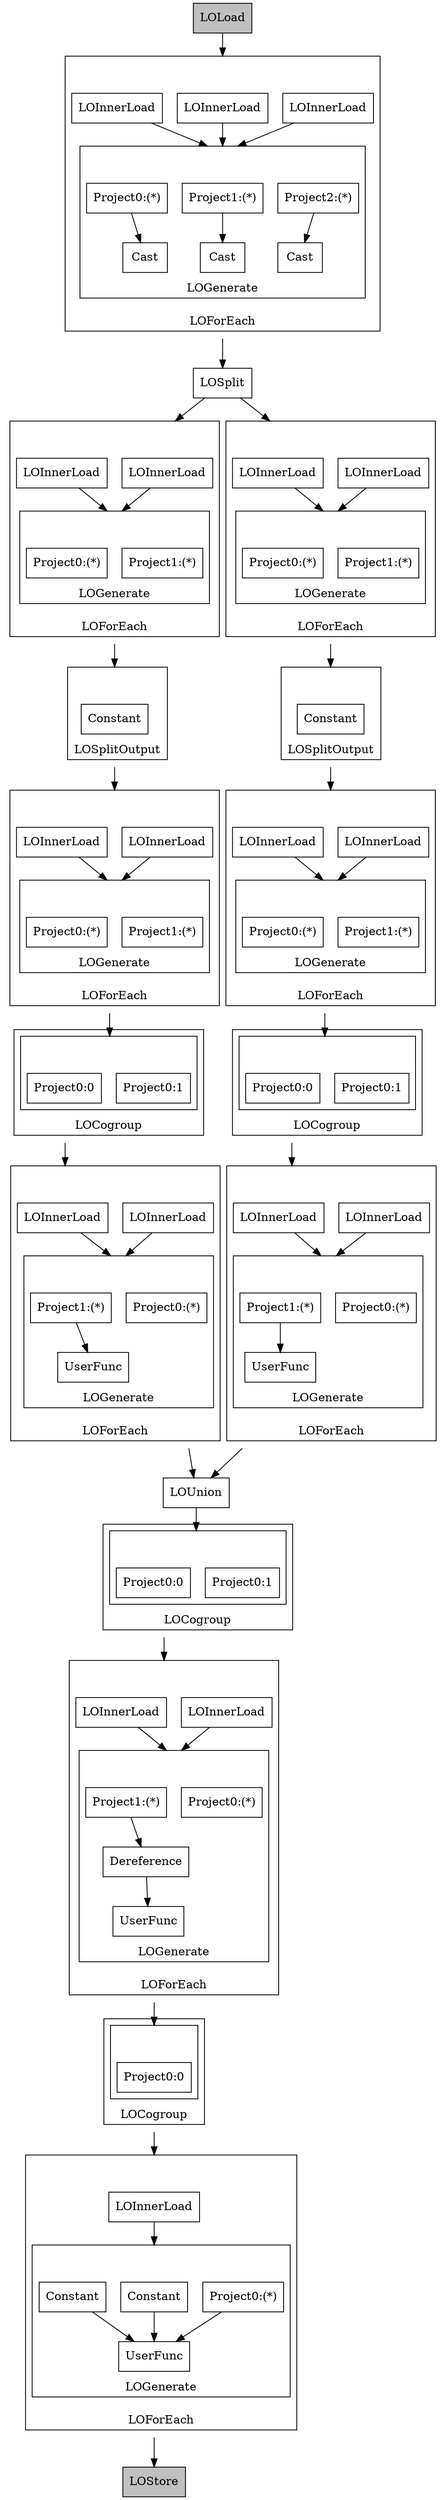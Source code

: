 #-----------------------------------------------
# New Logical Plan:
#-----------------------------------------------
digraph plan {
compound=true;
node [shape=rect];
s1017997535_in [label="", style=invis, height=0, width=0];
s1017997535_out [label="", style=invis, height=0, width=0];
subgraph cluster_1017997535 {
label="LOForEach"labelloc=b;
1843853990 [label="LOInnerLoad"];
s859295820_in [label="", style=invis, height=0, width=0];
s859295820_out [label="", style=invis, height=0, width=0];
subgraph cluster_859295820 {
label="LOGenerate"labelloc=b;
1825983295 [label="UserFunc"];
2118939350 [label="Constant"];
1370494288 [label="Constant"];
787537286 [label="Project0:(*)"];
2118939350 -> 1825983295
1370494288 -> 1825983295
787537286 -> 1825983295
s859295820_in -> 2118939350 [style=invis];
s859295820_in -> 1370494288 [style=invis];
s859295820_in -> 787537286 [style=invis];
};
1825983295 -> s859295820_out [style=invis];
1843853990 -> s859295820_in [lhead=cluster_859295820]
s1017997535_in -> 1843853990 [style=invis];
};
s859295820_out -> s1017997535_out [style=invis];
s1199155942_out [label="", style=invis, height=0, width=0];
subgraph cluster_1199155942 {
label="LOCogroup"labelloc=b;
subgraph cluster_1199155942_2121443020 {
label="";
s1199155942_2121443020_in [label="", style=invis, height=0, width=0];
752230403 [label="Project0:0"];
s1199155942_2121443020_in -> 752230403 [style=invis];
};
};
752230403 -> s1199155942_out [style=invis];
s2121443020_in [label="", style=invis, height=0, width=0];
s2121443020_out [label="", style=invis, height=0, width=0];
subgraph cluster_2121443020 {
label="LOForEach"labelloc=b;
971415207 [label="LOInnerLoad"];
1225554563 [label="LOInnerLoad"];
s1167813715_in [label="", style=invis, height=0, width=0];
s1167813715_out [label="", style=invis, height=0, width=0];
subgraph cluster_1167813715 {
label="LOGenerate"labelloc=b;
1730813026 [label="Project0:(*)"];
s1167813715_in -> 1730813026 [style=invis];
1395533739 [label="Project1:(*)"];
484187068 [label="Dereference"];
1603662305 [label="UserFunc"];
1395533739 -> 484187068
484187068 -> 1603662305
s1167813715_in -> 1395533739 [style=invis];
};
1730813026 -> s1167813715_out [style=invis];
1603662305 -> s1167813715_out [style=invis];
971415207 -> s1167813715_in [lhead=cluster_1167813715]
1225554563 -> s1167813715_in [lhead=cluster_1167813715]
s2121443020_in -> 971415207 [style=invis];
s2121443020_in -> 1225554563 [style=invis];
};
s1167813715_out -> s2121443020_out [style=invis];
s1495454697_out [label="", style=invis, height=0, width=0];
subgraph cluster_1495454697 {
label="LOCogroup"labelloc=b;
subgraph cluster_1495454697_1596843797 {
label="";
s1495454697_1596843797_in [label="", style=invis, height=0, width=0];
2102909877 [label="Project0:0"];
s1495454697_1596843797_in -> 2102909877 [style=invis];
1661690256 [label="Project0:1"];
s1495454697_1596843797_in -> 1661690256 [style=invis];
};
};
2102909877 -> s1495454697_out [style=invis];
1661690256 -> s1495454697_out [style=invis];
1596843797 [label="LOUnion"];
s883862737_in [label="", style=invis, height=0, width=0];
s883862737_out [label="", style=invis, height=0, width=0];
subgraph cluster_883862737 {
label="LOForEach"labelloc=b;
1742633625 [label="LOInnerLoad"];
2036292945 [label="LOInnerLoad"];
s1709225221_in [label="", style=invis, height=0, width=0];
s1709225221_out [label="", style=invis, height=0, width=0];
subgraph cluster_1709225221 {
label="LOGenerate"labelloc=b;
367725289 [label="Project0:(*)"];
s1709225221_in -> 367725289 [style=invis];
839259983 [label="Project1:(*)"];
1123781767 [label="UserFunc"];
839259983 -> 1123781767
s1709225221_in -> 839259983 [style=invis];
};
367725289 -> s1709225221_out [style=invis];
1123781767 -> s1709225221_out [style=invis];
1742633625 -> s1709225221_in [lhead=cluster_1709225221]
2036292945 -> s1709225221_in [lhead=cluster_1709225221]
s883862737_in -> 1742633625 [style=invis];
s883862737_in -> 2036292945 [style=invis];
};
s1709225221_out -> s883862737_out [style=invis];
s1586636359_in [label="", style=invis, height=0, width=0];
s1586636359_out [label="", style=invis, height=0, width=0];
subgraph cluster_1586636359 {
label="LOForEach"labelloc=b;
1505123790 [label="LOInnerLoad"];
327561535 [label="LOInnerLoad"];
s345060426_in [label="", style=invis, height=0, width=0];
s345060426_out [label="", style=invis, height=0, width=0];
subgraph cluster_345060426 {
label="LOGenerate"labelloc=b;
314309716 [label="Project0:(*)"];
s345060426_in -> 314309716 [style=invis];
1487059223 [label="Project1:(*)"];
1217416538 [label="UserFunc"];
1487059223 -> 1217416538
s345060426_in -> 1487059223 [style=invis];
};
314309716 -> s345060426_out [style=invis];
1217416538 -> s345060426_out [style=invis];
1505123790 -> s345060426_in [lhead=cluster_345060426]
327561535 -> s345060426_in [lhead=cluster_345060426]
s1586636359_in -> 1505123790 [style=invis];
s1586636359_in -> 327561535 [style=invis];
};
s345060426_out -> s1586636359_out [style=invis];
s982073480_out [label="", style=invis, height=0, width=0];
subgraph cluster_982073480 {
label="LOCogroup"labelloc=b;
subgraph cluster_982073480_232200992 {
label="";
s982073480_232200992_in [label="", style=invis, height=0, width=0];
923539816 [label="Project0:0"];
s982073480_232200992_in -> 923539816 [style=invis];
789315095 [label="Project0:1"];
s982073480_232200992_in -> 789315095 [style=invis];
};
};
923539816 -> s982073480_out [style=invis];
789315095 -> s982073480_out [style=invis];
s1741618564_out [label="", style=invis, height=0, width=0];
subgraph cluster_1741618564 {
label="LOCogroup"labelloc=b;
subgraph cluster_1741618564_61620079 {
label="";
s1741618564_61620079_in [label="", style=invis, height=0, width=0];
100393301 [label="Project0:0"];
s1741618564_61620079_in -> 100393301 [style=invis];
1792904767 [label="Project0:1"];
s1741618564_61620079_in -> 1792904767 [style=invis];
};
};
100393301 -> s1741618564_out [style=invis];
1792904767 -> s1741618564_out [style=invis];
s232200992_in [label="", style=invis, height=0, width=0];
s232200992_out [label="", style=invis, height=0, width=0];
subgraph cluster_232200992 {
label="LOForEach"labelloc=b;
1872515144 [label="LOInnerLoad"];
1360312263 [label="LOInnerLoad"];
s275609562_in [label="", style=invis, height=0, width=0];
s275609562_out [label="", style=invis, height=0, width=0];
subgraph cluster_275609562 {
label="LOGenerate"labelloc=b;
609438896 [label="Project0:(*)"];
s275609562_in -> 609438896 [style=invis];
1515248124 [label="Project1:(*)"];
s275609562_in -> 1515248124 [style=invis];
};
609438896 -> s275609562_out [style=invis];
1515248124 -> s275609562_out [style=invis];
1872515144 -> s275609562_in [lhead=cluster_275609562]
1360312263 -> s275609562_in [lhead=cluster_275609562]
s232200992_in -> 1872515144 [style=invis];
s232200992_in -> 1360312263 [style=invis];
};
s275609562_out -> s232200992_out [style=invis];
s61620079_in [label="", style=invis, height=0, width=0];
s61620079_out [label="", style=invis, height=0, width=0];
subgraph cluster_61620079 {
label="LOForEach"labelloc=b;
185674515 [label="LOInnerLoad"];
619406819 [label="LOInnerLoad"];
s2031882979_in [label="", style=invis, height=0, width=0];
s2031882979_out [label="", style=invis, height=0, width=0];
subgraph cluster_2031882979 {
label="LOGenerate"labelloc=b;
92621336 [label="Project0:(*)"];
s2031882979_in -> 92621336 [style=invis];
223696575 [label="Project1:(*)"];
s2031882979_in -> 223696575 [style=invis];
};
92621336 -> s2031882979_out [style=invis];
223696575 -> s2031882979_out [style=invis];
185674515 -> s2031882979_in [lhead=cluster_2031882979]
619406819 -> s2031882979_in [lhead=cluster_2031882979]
s61620079_in -> 185674515 [style=invis];
s61620079_in -> 619406819 [style=invis];
};
s2031882979_out -> s61620079_out [style=invis];
1988062951 [label="LOLoad", style="filled", fillcolor="gray"];
1137210118 [label="LOStore", style="filled", fillcolor="gray"];
38027658 [label="LOSplit"];
s1264191370_in [label="", style=invis, height=0, width=0];
s1264191370_out [label="", style=invis, height=0, width=0];
subgraph cluster_1264191370 {
label="LOSplitOutput"labelloc=b;
236220307 [label="Constant"];
s1264191370_in -> 236220307 [style=invis];
};
236220307 -> s1264191370_out [style=invis];
s1278615395_in [label="", style=invis, height=0, width=0];
s1278615395_out [label="", style=invis, height=0, width=0];
subgraph cluster_1278615395 {
label="LOSplitOutput"labelloc=b;
1272284318 [label="Constant"];
s1278615395_in -> 1272284318 [style=invis];
};
1272284318 -> s1278615395_out [style=invis];
s24532316_in [label="", style=invis, height=0, width=0];
s24532316_out [label="", style=invis, height=0, width=0];
subgraph cluster_24532316 {
label="LOForEach"labelloc=b;
s2088246338_in [label="", style=invis, height=0, width=0];
s2088246338_out [label="", style=invis, height=0, width=0];
subgraph cluster_2088246338 {
label="LOGenerate"labelloc=b;
205023576 [label="Project0:(*)"];
360628795 [label="Cast"];
205023576 -> 360628795
s2088246338_in -> 205023576 [style=invis];
182926464 [label="Project1:(*)"];
586479858 [label="Cast"];
182926464 -> 586479858
s2088246338_in -> 182926464 [style=invis];
1084698317 [label="Project2:(*)"];
1939282277 [label="Cast"];
1084698317 -> 1939282277
s2088246338_in -> 1084698317 [style=invis];
};
360628795 -> s2088246338_out [style=invis];
586479858 -> s2088246338_out [style=invis];
1939282277 -> s2088246338_out [style=invis];
158995547 [label="LOInnerLoad"];
639482242 [label="LOInnerLoad"];
196954001 [label="LOInnerLoad"];
158995547 -> s2088246338_in [lhead=cluster_2088246338]
639482242 -> s2088246338_in [lhead=cluster_2088246338]
196954001 -> s2088246338_in [lhead=cluster_2088246338]
s24532316_in -> 158995547 [style=invis];
s24532316_in -> 639482242 [style=invis];
s24532316_in -> 196954001 [style=invis];
};
s2088246338_out -> s24532316_out [style=invis];
s1476915117_in [label="", style=invis, height=0, width=0];
s1476915117_out [label="", style=invis, height=0, width=0];
subgraph cluster_1476915117 {
label="LOForEach"labelloc=b;
s1403539444_in [label="", style=invis, height=0, width=0];
s1403539444_out [label="", style=invis, height=0, width=0];
subgraph cluster_1403539444 {
label="LOGenerate"labelloc=b;
1459040434 [label="Project0:(*)"];
s1403539444_in -> 1459040434 [style=invis];
1194398327 [label="Project1:(*)"];
s1403539444_in -> 1194398327 [style=invis];
};
1459040434 -> s1403539444_out [style=invis];
1194398327 -> s1403539444_out [style=invis];
2095602418 [label="LOInnerLoad"];
829082549 [label="LOInnerLoad"];
2095602418 -> s1403539444_in [lhead=cluster_1403539444]
829082549 -> s1403539444_in [lhead=cluster_1403539444]
s1476915117_in -> 2095602418 [style=invis];
s1476915117_in -> 829082549 [style=invis];
};
s1403539444_out -> s1476915117_out [style=invis];
s2033254313_in [label="", style=invis, height=0, width=0];
s2033254313_out [label="", style=invis, height=0, width=0];
subgraph cluster_2033254313 {
label="LOForEach"labelloc=b;
s509654105_in [label="", style=invis, height=0, width=0];
s509654105_out [label="", style=invis, height=0, width=0];
subgraph cluster_509654105 {
label="LOGenerate"labelloc=b;
1076039353 [label="Project0:(*)"];
s509654105_in -> 1076039353 [style=invis];
1534765208 [label="Project1:(*)"];
s509654105_in -> 1534765208 [style=invis];
};
1076039353 -> s509654105_out [style=invis];
1534765208 -> s509654105_out [style=invis];
1904047495 [label="LOInnerLoad"];
1049650037 [label="LOInnerLoad"];
1904047495 -> s509654105_in [lhead=cluster_509654105]
1049650037 -> s509654105_in [lhead=cluster_509654105]
s2033254313_in -> 1904047495 [style=invis];
s2033254313_in -> 1049650037 [style=invis];
};
s509654105_out -> s2033254313_out [style=invis];
s1017997535_out -> 1137210118
s1199155942_out -> s1017997535_in [lhead=cluster_1017997535]
s2121443020_out -> s1199155942_2121443020_in [lhead=cluster_1199155942_2121443020]
s1495454697_out -> s2121443020_in [lhead=cluster_2121443020]
1596843797 -> s1495454697_1596843797_in [lhead=cluster_1495454697_1596843797]
s883862737_out -> 1596843797
s1586636359_out -> 1596843797
s982073480_out -> s883862737_in [lhead=cluster_883862737]
s1741618564_out -> s1586636359_in [lhead=cluster_1586636359]
s232200992_out -> s982073480_232200992_in [lhead=cluster_982073480_232200992]
s61620079_out -> s1741618564_61620079_in [lhead=cluster_1741618564_61620079]
1988062951 -> s24532316_in [lhead=cluster_24532316]
38027658 -> s1476915117_in [lhead=cluster_1476915117]
38027658 -> s2033254313_in [lhead=cluster_2033254313]
s1264191370_out -> s232200992_in [lhead=cluster_232200992]
s1278615395_out -> s61620079_in [lhead=cluster_61620079]
s24532316_out -> 38027658
s1476915117_out -> s1264191370_in [lhead=cluster_1264191370]
s2033254313_out -> s1278615395_in [lhead=cluster_1278615395]
}
